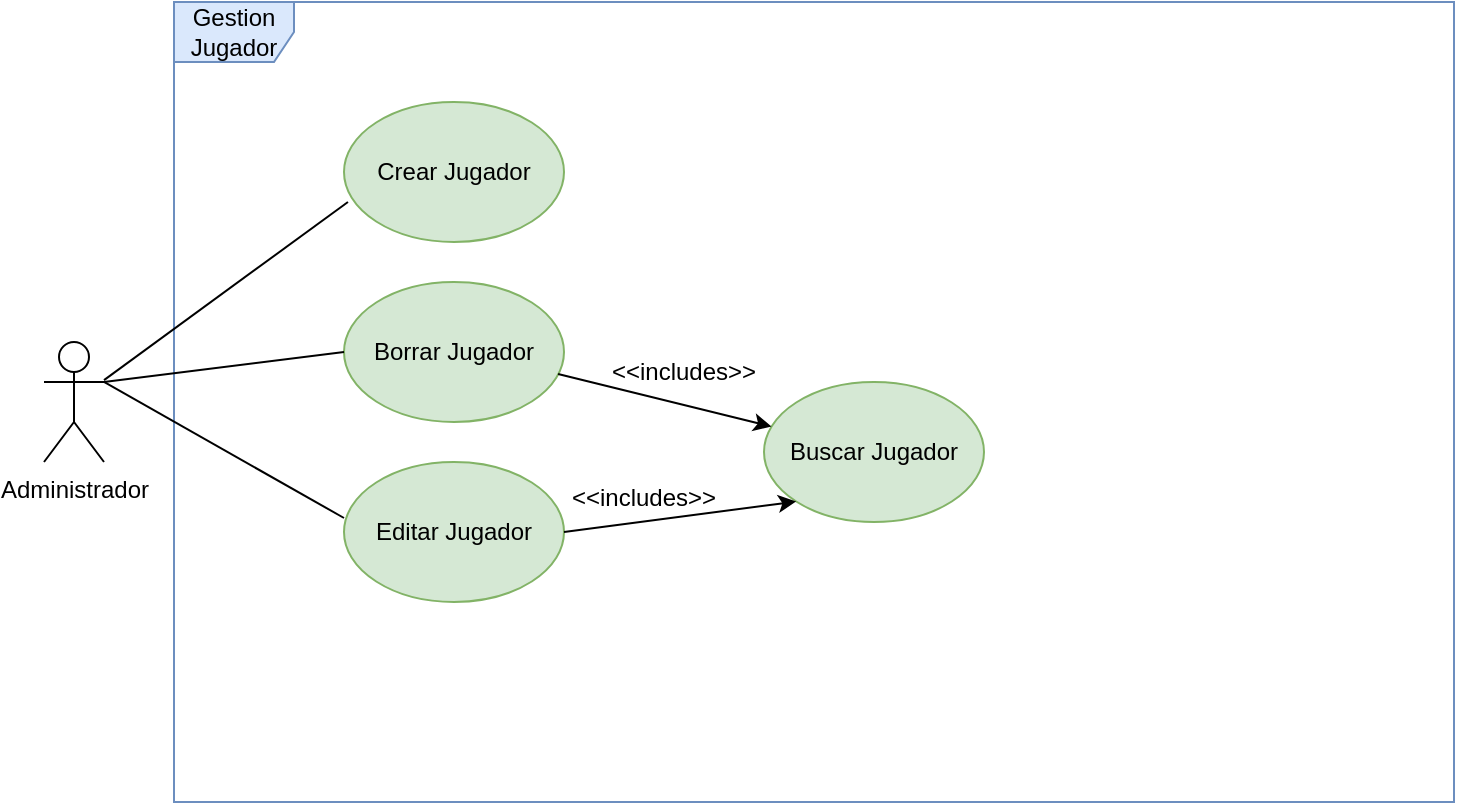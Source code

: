 <mxfile version="21.2.8" type="device">
  <diagram name="Page-1" id="tqebg4iYv1f3CPlwxZ1Q">
    <mxGraphModel dx="786" dy="485" grid="1" gridSize="10" guides="1" tooltips="1" connect="1" arrows="1" fold="1" page="1" pageScale="1" pageWidth="850" pageHeight="1100" math="0" shadow="0">
      <root>
        <mxCell id="0" />
        <mxCell id="1" parent="0" />
        <mxCell id="iWYCYRVD9j1XGKtYw7wR-1" value="Gestion Jugador" style="shape=umlFrame;whiteSpace=wrap;html=1;pointerEvents=0;fillColor=#dae8fc;strokeColor=#6c8ebf;" vertex="1" parent="1">
          <mxGeometry x="105" y="250" width="640" height="400" as="geometry" />
        </mxCell>
        <mxCell id="iWYCYRVD9j1XGKtYw7wR-2" value="Administrador" style="shape=umlActor;verticalLabelPosition=bottom;verticalAlign=top;html=1;" vertex="1" parent="1">
          <mxGeometry x="40" y="420" width="30" height="60" as="geometry" />
        </mxCell>
        <mxCell id="iWYCYRVD9j1XGKtYw7wR-3" value="Crear Jugador" style="ellipse;whiteSpace=wrap;html=1;fillColor=#d5e8d4;strokeColor=#82b366;" vertex="1" parent="1">
          <mxGeometry x="190" y="300" width="110" height="70" as="geometry" />
        </mxCell>
        <mxCell id="iWYCYRVD9j1XGKtYw7wR-5" value="Borrar Jugador" style="ellipse;whiteSpace=wrap;html=1;fillColor=#d5e8d4;strokeColor=#82b366;" vertex="1" parent="1">
          <mxGeometry x="190" y="390" width="110" height="70" as="geometry" />
        </mxCell>
        <mxCell id="iWYCYRVD9j1XGKtYw7wR-7" value="Editar Jugador" style="ellipse;whiteSpace=wrap;html=1;fillColor=#d5e8d4;strokeColor=#82b366;" vertex="1" parent="1">
          <mxGeometry x="190" y="480" width="110" height="70" as="geometry" />
        </mxCell>
        <mxCell id="iWYCYRVD9j1XGKtYw7wR-8" value="" style="endArrow=none;html=1;rounded=0;entryX=0.018;entryY=0.714;entryDx=0;entryDy=0;entryPerimeter=0;" edge="1" parent="1" source="iWYCYRVD9j1XGKtYw7wR-2" target="iWYCYRVD9j1XGKtYw7wR-3">
          <mxGeometry width="50" height="50" relative="1" as="geometry">
            <mxPoint x="60" y="390" as="sourcePoint" />
            <mxPoint x="110" y="340" as="targetPoint" />
          </mxGeometry>
        </mxCell>
        <mxCell id="iWYCYRVD9j1XGKtYw7wR-9" value="" style="endArrow=none;html=1;rounded=0;entryX=0;entryY=0.5;entryDx=0;entryDy=0;exitX=1;exitY=0.333;exitDx=0;exitDy=0;exitPerimeter=0;" edge="1" parent="1" source="iWYCYRVD9j1XGKtYw7wR-2" target="iWYCYRVD9j1XGKtYw7wR-5">
          <mxGeometry width="50" height="50" relative="1" as="geometry">
            <mxPoint x="80" y="448" as="sourcePoint" />
            <mxPoint x="202" y="350" as="targetPoint" />
          </mxGeometry>
        </mxCell>
        <mxCell id="iWYCYRVD9j1XGKtYw7wR-10" value="" style="endArrow=none;html=1;rounded=0;entryX=0;entryY=0.4;entryDx=0;entryDy=0;entryPerimeter=0;exitX=1;exitY=0.333;exitDx=0;exitDy=0;exitPerimeter=0;" edge="1" parent="1" source="iWYCYRVD9j1XGKtYw7wR-2" target="iWYCYRVD9j1XGKtYw7wR-7">
          <mxGeometry width="50" height="50" relative="1" as="geometry">
            <mxPoint x="120" y="540" as="sourcePoint" />
            <mxPoint x="170" y="490" as="targetPoint" />
          </mxGeometry>
        </mxCell>
        <mxCell id="iWYCYRVD9j1XGKtYw7wR-11" value="Buscar Jugador" style="ellipse;whiteSpace=wrap;html=1;fillColor=#d5e8d4;strokeColor=#82b366;" vertex="1" parent="1">
          <mxGeometry x="400" y="440" width="110" height="70" as="geometry" />
        </mxCell>
        <mxCell id="iWYCYRVD9j1XGKtYw7wR-12" value="" style="endArrow=classic;html=1;rounded=0;exitX=0.973;exitY=0.657;exitDx=0;exitDy=0;exitPerimeter=0;" edge="1" parent="1" source="iWYCYRVD9j1XGKtYw7wR-5" target="iWYCYRVD9j1XGKtYw7wR-11">
          <mxGeometry width="50" height="50" relative="1" as="geometry">
            <mxPoint x="280" y="430" as="sourcePoint" />
            <mxPoint x="330" y="380" as="targetPoint" />
          </mxGeometry>
        </mxCell>
        <mxCell id="iWYCYRVD9j1XGKtYw7wR-13" value="&amp;lt;&amp;lt;includes&amp;gt;&amp;gt;" style="text;html=1;strokeColor=none;fillColor=none;align=center;verticalAlign=middle;whiteSpace=wrap;rounded=0;" vertex="1" parent="1">
          <mxGeometry x="330" y="420" width="60" height="30" as="geometry" />
        </mxCell>
        <mxCell id="iWYCYRVD9j1XGKtYw7wR-15" value="" style="endArrow=classic;html=1;rounded=0;exitX=1;exitY=0.5;exitDx=0;exitDy=0;entryX=0;entryY=1;entryDx=0;entryDy=0;" edge="1" parent="1" source="iWYCYRVD9j1XGKtYw7wR-7" target="iWYCYRVD9j1XGKtYw7wR-11">
          <mxGeometry width="50" height="50" relative="1" as="geometry">
            <mxPoint x="307" y="499" as="sourcePoint" />
            <mxPoint x="414" y="525" as="targetPoint" />
          </mxGeometry>
        </mxCell>
        <mxCell id="iWYCYRVD9j1XGKtYw7wR-16" value="&amp;lt;&amp;lt;includes&amp;gt;&amp;gt;" style="text;html=1;strokeColor=none;fillColor=none;align=center;verticalAlign=middle;whiteSpace=wrap;rounded=0;" vertex="1" parent="1">
          <mxGeometry x="310" y="483" width="60" height="30" as="geometry" />
        </mxCell>
      </root>
    </mxGraphModel>
  </diagram>
</mxfile>
